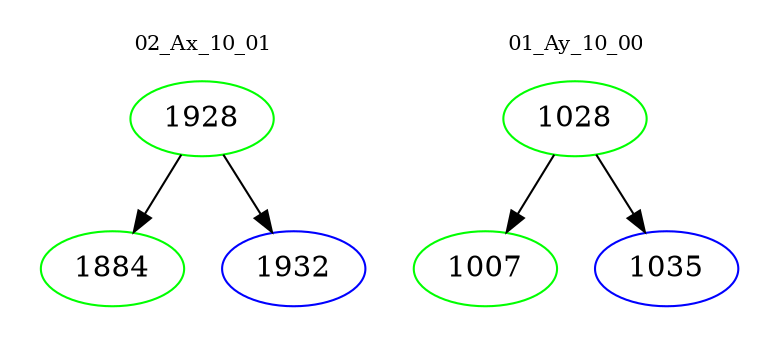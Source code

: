 digraph{
subgraph cluster_0 {
color = white
label = "02_Ax_10_01";
fontsize=10;
T0_1928 [label="1928", color="green"]
T0_1928 -> T0_1884 [color="black"]
T0_1884 [label="1884", color="green"]
T0_1928 -> T0_1932 [color="black"]
T0_1932 [label="1932", color="blue"]
}
subgraph cluster_1 {
color = white
label = "01_Ay_10_00";
fontsize=10;
T1_1028 [label="1028", color="green"]
T1_1028 -> T1_1007 [color="black"]
T1_1007 [label="1007", color="green"]
T1_1028 -> T1_1035 [color="black"]
T1_1035 [label="1035", color="blue"]
}
}
